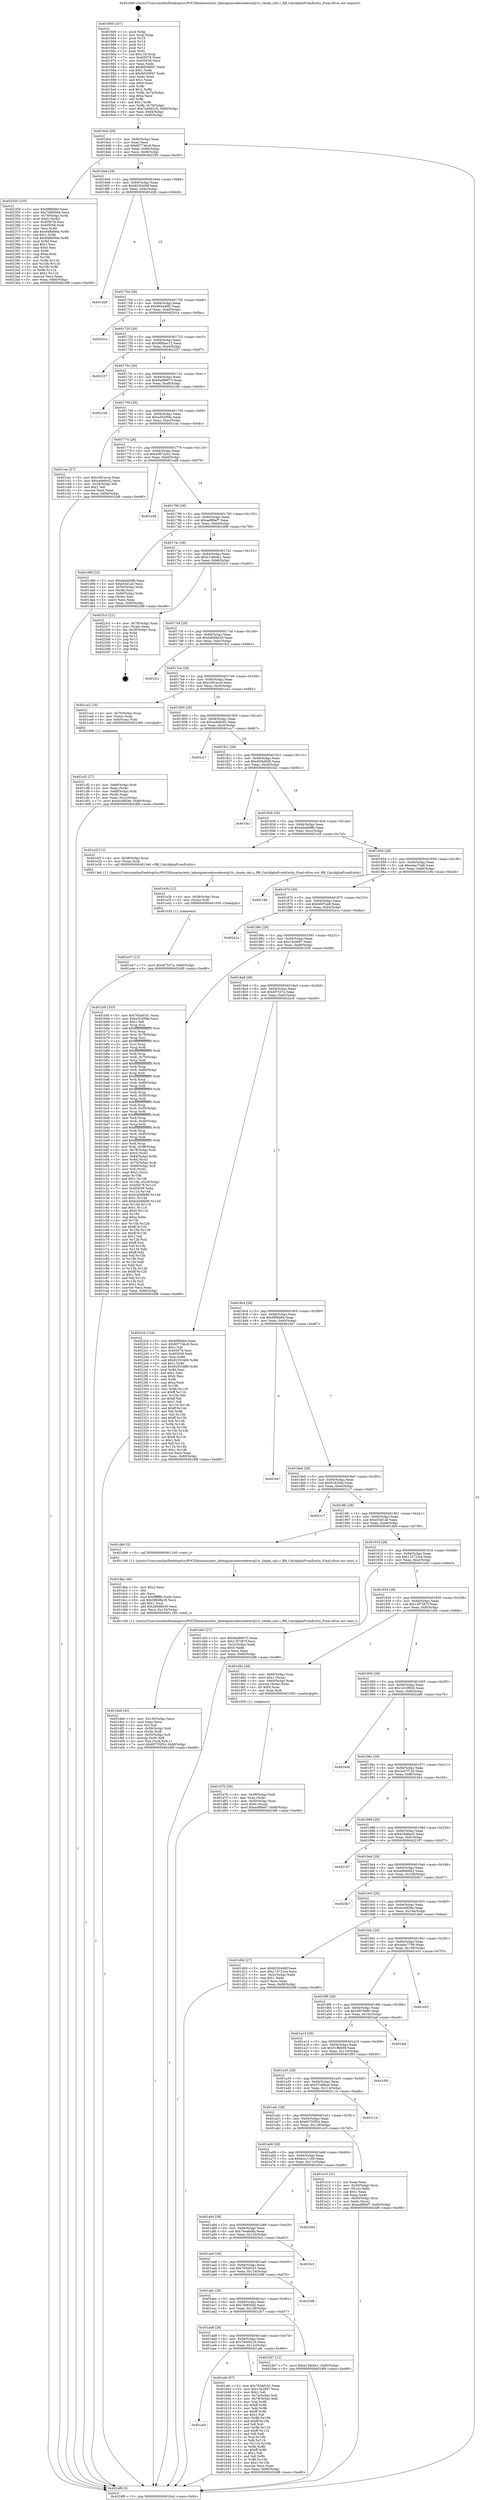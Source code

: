 digraph "0x401660" {
  label = "0x401660 (/mnt/c/Users/mathe/Desktop/tcc/POCII/binaries/extr_labenginecoderenderergl1tr_shade_calc.c_RB_CalcAlphaFromEntity_Final-ollvm.out::main(0))"
  labelloc = "t"
  node[shape=record]

  Entry [label="",width=0.3,height=0.3,shape=circle,fillcolor=black,style=filled]
  "0x4016cb" [label="{
     0x4016cb [29]\l
     | [instrs]\l
     &nbsp;&nbsp;0x4016cb \<+3\>: mov -0x80(%rbp),%eax\l
     &nbsp;&nbsp;0x4016ce \<+2\>: mov %eax,%ecx\l
     &nbsp;&nbsp;0x4016d0 \<+6\>: sub $0x90774bc8,%ecx\l
     &nbsp;&nbsp;0x4016d6 \<+6\>: mov %eax,-0x94(%rbp)\l
     &nbsp;&nbsp;0x4016dc \<+6\>: mov %ecx,-0x98(%rbp)\l
     &nbsp;&nbsp;0x4016e2 \<+6\>: je 0000000000402350 \<main+0xcf0\>\l
  }"]
  "0x402350" [label="{
     0x402350 [103]\l
     | [instrs]\l
     &nbsp;&nbsp;0x402350 \<+5\>: mov $0x6f9848d,%eax\l
     &nbsp;&nbsp;0x402355 \<+5\>: mov $0x7d9f30e6,%ecx\l
     &nbsp;&nbsp;0x40235a \<+4\>: mov -0x78(%rbp),%rdx\l
     &nbsp;&nbsp;0x40235e \<+6\>: movl $0x0,(%rdx)\l
     &nbsp;&nbsp;0x402364 \<+7\>: mov 0x405078,%esi\l
     &nbsp;&nbsp;0x40236b \<+7\>: mov 0x405058,%edi\l
     &nbsp;&nbsp;0x402372 \<+3\>: mov %esi,%r8d\l
     &nbsp;&nbsp;0x402375 \<+7\>: add $0x84fb694e,%r8d\l
     &nbsp;&nbsp;0x40237c \<+4\>: sub $0x1,%r8d\l
     &nbsp;&nbsp;0x402380 \<+7\>: sub $0x84fb694e,%r8d\l
     &nbsp;&nbsp;0x402387 \<+4\>: imul %r8d,%esi\l
     &nbsp;&nbsp;0x40238b \<+3\>: and $0x1,%esi\l
     &nbsp;&nbsp;0x40238e \<+3\>: cmp $0x0,%esi\l
     &nbsp;&nbsp;0x402391 \<+4\>: sete %r9b\l
     &nbsp;&nbsp;0x402395 \<+3\>: cmp $0xa,%edi\l
     &nbsp;&nbsp;0x402398 \<+4\>: setl %r10b\l
     &nbsp;&nbsp;0x40239c \<+3\>: mov %r9b,%r11b\l
     &nbsp;&nbsp;0x40239f \<+3\>: and %r10b,%r11b\l
     &nbsp;&nbsp;0x4023a2 \<+3\>: xor %r10b,%r9b\l
     &nbsp;&nbsp;0x4023a5 \<+3\>: or %r9b,%r11b\l
     &nbsp;&nbsp;0x4023a8 \<+4\>: test $0x1,%r11b\l
     &nbsp;&nbsp;0x4023ac \<+3\>: cmovne %ecx,%eax\l
     &nbsp;&nbsp;0x4023af \<+3\>: mov %eax,-0x80(%rbp)\l
     &nbsp;&nbsp;0x4023b2 \<+5\>: jmp 00000000004024f8 \<main+0xe98\>\l
  }"]
  "0x4016e8" [label="{
     0x4016e8 [28]\l
     | [instrs]\l
     &nbsp;&nbsp;0x4016e8 \<+5\>: jmp 00000000004016ed \<main+0x8d\>\l
     &nbsp;&nbsp;0x4016ed \<+6\>: mov -0x94(%rbp),%eax\l
     &nbsp;&nbsp;0x4016f3 \<+5\>: sub $0x923040df,%eax\l
     &nbsp;&nbsp;0x4016f8 \<+6\>: mov %eax,-0x9c(%rbp)\l
     &nbsp;&nbsp;0x4016fe \<+6\>: je 0000000000401d28 \<main+0x6c8\>\l
  }"]
  Exit [label="",width=0.3,height=0.3,shape=circle,fillcolor=black,style=filled,peripheries=2]
  "0x401d28" [label="{
     0x401d28\l
  }", style=dashed]
  "0x401704" [label="{
     0x401704 [28]\l
     | [instrs]\l
     &nbsp;&nbsp;0x401704 \<+5\>: jmp 0000000000401709 \<main+0xa9\>\l
     &nbsp;&nbsp;0x401709 \<+6\>: mov -0x94(%rbp),%eax\l
     &nbsp;&nbsp;0x40170f \<+5\>: sub $0x964448f2,%eax\l
     &nbsp;&nbsp;0x401714 \<+6\>: mov %eax,-0xa0(%rbp)\l
     &nbsp;&nbsp;0x40171a \<+6\>: je 000000000040201a \<main+0x9ba\>\l
  }"]
  "0x401e47" [label="{
     0x401e47 [12]\l
     | [instrs]\l
     &nbsp;&nbsp;0x401e47 \<+7\>: movl $0x4f7537a,-0x80(%rbp)\l
     &nbsp;&nbsp;0x401e4e \<+5\>: jmp 00000000004024f8 \<main+0xe98\>\l
  }"]
  "0x40201a" [label="{
     0x40201a\l
  }", style=dashed]
  "0x401720" [label="{
     0x401720 [28]\l
     | [instrs]\l
     &nbsp;&nbsp;0x401720 \<+5\>: jmp 0000000000401725 \<main+0xc5\>\l
     &nbsp;&nbsp;0x401725 \<+6\>: mov -0x94(%rbp),%eax\l
     &nbsp;&nbsp;0x40172b \<+5\>: sub $0x969bac12,%eax\l
     &nbsp;&nbsp;0x401730 \<+6\>: mov %eax,-0xa4(%rbp)\l
     &nbsp;&nbsp;0x401736 \<+6\>: je 0000000000402257 \<main+0xbf7\>\l
  }"]
  "0x401e3b" [label="{
     0x401e3b [12]\l
     | [instrs]\l
     &nbsp;&nbsp;0x401e3b \<+4\>: mov -0x58(%rbp),%rax\l
     &nbsp;&nbsp;0x401e3f \<+3\>: mov (%rax),%rdi\l
     &nbsp;&nbsp;0x401e42 \<+5\>: call 0000000000401030 \<free@plt\>\l
     | [calls]\l
     &nbsp;&nbsp;0x401030 \{1\} (unknown)\l
  }"]
  "0x402257" [label="{
     0x402257\l
  }", style=dashed]
  "0x40173c" [label="{
     0x40173c [28]\l
     | [instrs]\l
     &nbsp;&nbsp;0x40173c \<+5\>: jmp 0000000000401741 \<main+0xe1\>\l
     &nbsp;&nbsp;0x401741 \<+6\>: mov -0x94(%rbp),%eax\l
     &nbsp;&nbsp;0x401747 \<+5\>: sub $0x9ad98673,%eax\l
     &nbsp;&nbsp;0x40174c \<+6\>: mov %eax,-0xa8(%rbp)\l
     &nbsp;&nbsp;0x401752 \<+6\>: je 00000000004021bb \<main+0xb5b\>\l
  }"]
  "0x401de6" [label="{
     0x401de6 [42]\l
     | [instrs]\l
     &nbsp;&nbsp;0x401de6 \<+6\>: mov -0x130(%rbp),%ecx\l
     &nbsp;&nbsp;0x401dec \<+3\>: imul %eax,%ecx\l
     &nbsp;&nbsp;0x401def \<+3\>: mov %cl,%sil\l
     &nbsp;&nbsp;0x401df2 \<+4\>: mov -0x58(%rbp),%rdi\l
     &nbsp;&nbsp;0x401df6 \<+3\>: mov (%rdi),%rdi\l
     &nbsp;&nbsp;0x401df9 \<+4\>: mov -0x50(%rbp),%r8\l
     &nbsp;&nbsp;0x401dfd \<+3\>: movslq (%r8),%r8\l
     &nbsp;&nbsp;0x401e00 \<+4\>: mov %sil,(%rdi,%r8,1)\l
     &nbsp;&nbsp;0x401e04 \<+7\>: movl $0x65755f54,-0x80(%rbp)\l
     &nbsp;&nbsp;0x401e0b \<+5\>: jmp 00000000004024f8 \<main+0xe98\>\l
  }"]
  "0x4021bb" [label="{
     0x4021bb\l
  }", style=dashed]
  "0x401758" [label="{
     0x401758 [28]\l
     | [instrs]\l
     &nbsp;&nbsp;0x401758 \<+5\>: jmp 000000000040175d \<main+0xfd\>\l
     &nbsp;&nbsp;0x40175d \<+6\>: mov -0x94(%rbp),%eax\l
     &nbsp;&nbsp;0x401763 \<+5\>: sub $0xa3520fde,%eax\l
     &nbsp;&nbsp;0x401768 \<+6\>: mov %eax,-0xac(%rbp)\l
     &nbsp;&nbsp;0x40176e \<+6\>: je 0000000000401cac \<main+0x64c\>\l
  }"]
  "0x401dbe" [label="{
     0x401dbe [40]\l
     | [instrs]\l
     &nbsp;&nbsp;0x401dbe \<+5\>: mov $0x2,%ecx\l
     &nbsp;&nbsp;0x401dc3 \<+1\>: cltd\l
     &nbsp;&nbsp;0x401dc4 \<+2\>: idiv %ecx\l
     &nbsp;&nbsp;0x401dc6 \<+6\>: imul $0xfffffffe,%edx,%ecx\l
     &nbsp;&nbsp;0x401dcc \<+6\>: sub $0x289d8e39,%ecx\l
     &nbsp;&nbsp;0x401dd2 \<+3\>: add $0x1,%ecx\l
     &nbsp;&nbsp;0x401dd5 \<+6\>: add $0x289d8e39,%ecx\l
     &nbsp;&nbsp;0x401ddb \<+6\>: mov %ecx,-0x130(%rbp)\l
     &nbsp;&nbsp;0x401de1 \<+5\>: call 0000000000401160 \<next_i\>\l
     | [calls]\l
     &nbsp;&nbsp;0x401160 \{1\} (/mnt/c/Users/mathe/Desktop/tcc/POCII/binaries/extr_labenginecoderenderergl1tr_shade_calc.c_RB_CalcAlphaFromEntity_Final-ollvm.out::next_i)\l
  }"]
  "0x401cac" [label="{
     0x401cac [27]\l
     | [instrs]\l
     &nbsp;&nbsp;0x401cac \<+5\>: mov $0xc381ecce,%eax\l
     &nbsp;&nbsp;0x401cb1 \<+5\>: mov $0xca4e6cd2,%ecx\l
     &nbsp;&nbsp;0x401cb6 \<+3\>: mov -0x2d(%rbp),%dl\l
     &nbsp;&nbsp;0x401cb9 \<+3\>: test $0x1,%dl\l
     &nbsp;&nbsp;0x401cbc \<+3\>: cmovne %ecx,%eax\l
     &nbsp;&nbsp;0x401cbf \<+3\>: mov %eax,-0x80(%rbp)\l
     &nbsp;&nbsp;0x401cc2 \<+5\>: jmp 00000000004024f8 \<main+0xe98\>\l
  }"]
  "0x401774" [label="{
     0x401774 [28]\l
     | [instrs]\l
     &nbsp;&nbsp;0x401774 \<+5\>: jmp 0000000000401779 \<main+0x119\>\l
     &nbsp;&nbsp;0x401779 \<+6\>: mov -0x94(%rbp),%eax\l
     &nbsp;&nbsp;0x40177f \<+5\>: sub $0xa9972e42,%eax\l
     &nbsp;&nbsp;0x401784 \<+6\>: mov %eax,-0xb0(%rbp)\l
     &nbsp;&nbsp;0x40178a \<+6\>: je 0000000000401ed9 \<main+0x879\>\l
  }"]
  "0x401d7b" [label="{
     0x401d7b [29]\l
     | [instrs]\l
     &nbsp;&nbsp;0x401d7b \<+4\>: mov -0x58(%rbp),%rdi\l
     &nbsp;&nbsp;0x401d7f \<+3\>: mov %rax,(%rdi)\l
     &nbsp;&nbsp;0x401d82 \<+4\>: mov -0x50(%rbp),%rax\l
     &nbsp;&nbsp;0x401d86 \<+6\>: movl $0x0,(%rax)\l
     &nbsp;&nbsp;0x401d8c \<+7\>: movl $0xaaf88ef7,-0x80(%rbp)\l
     &nbsp;&nbsp;0x401d93 \<+5\>: jmp 00000000004024f8 \<main+0xe98\>\l
  }"]
  "0x401ed9" [label="{
     0x401ed9\l
  }", style=dashed]
  "0x401790" [label="{
     0x401790 [28]\l
     | [instrs]\l
     &nbsp;&nbsp;0x401790 \<+5\>: jmp 0000000000401795 \<main+0x135\>\l
     &nbsp;&nbsp;0x401795 \<+6\>: mov -0x94(%rbp),%eax\l
     &nbsp;&nbsp;0x40179b \<+5\>: sub $0xaaf88ef7,%eax\l
     &nbsp;&nbsp;0x4017a0 \<+6\>: mov %eax,-0xb4(%rbp)\l
     &nbsp;&nbsp;0x4017a6 \<+6\>: je 0000000000401d98 \<main+0x738\>\l
  }"]
  "0x401cf2" [label="{
     0x401cf2 [27]\l
     | [instrs]\l
     &nbsp;&nbsp;0x401cf2 \<+4\>: mov -0x68(%rbp),%rdi\l
     &nbsp;&nbsp;0x401cf6 \<+2\>: mov %eax,(%rdi)\l
     &nbsp;&nbsp;0x401cf8 \<+4\>: mov -0x68(%rbp),%rdi\l
     &nbsp;&nbsp;0x401cfc \<+2\>: mov (%rdi),%eax\l
     &nbsp;&nbsp;0x401cfe \<+3\>: mov %eax,-0x2c(%rbp)\l
     &nbsp;&nbsp;0x401d01 \<+7\>: movl $0x4c48f28e,-0x80(%rbp)\l
     &nbsp;&nbsp;0x401d08 \<+5\>: jmp 00000000004024f8 \<main+0xe98\>\l
  }"]
  "0x401d98" [label="{
     0x401d98 [33]\l
     | [instrs]\l
     &nbsp;&nbsp;0x401d98 \<+5\>: mov $0xdda4bdfb,%eax\l
     &nbsp;&nbsp;0x401d9d \<+5\>: mov $0xe55d1a0,%ecx\l
     &nbsp;&nbsp;0x401da2 \<+4\>: mov -0x50(%rbp),%rdx\l
     &nbsp;&nbsp;0x401da6 \<+2\>: mov (%rdx),%esi\l
     &nbsp;&nbsp;0x401da8 \<+4\>: mov -0x60(%rbp),%rdx\l
     &nbsp;&nbsp;0x401dac \<+2\>: cmp (%rdx),%esi\l
     &nbsp;&nbsp;0x401dae \<+3\>: cmovl %ecx,%eax\l
     &nbsp;&nbsp;0x401db1 \<+3\>: mov %eax,-0x80(%rbp)\l
     &nbsp;&nbsp;0x401db4 \<+5\>: jmp 00000000004024f8 \<main+0xe98\>\l
  }"]
  "0x4017ac" [label="{
     0x4017ac [28]\l
     | [instrs]\l
     &nbsp;&nbsp;0x4017ac \<+5\>: jmp 00000000004017b1 \<main+0x151\>\l
     &nbsp;&nbsp;0x4017b1 \<+6\>: mov -0x94(%rbp),%eax\l
     &nbsp;&nbsp;0x4017b7 \<+5\>: sub $0xb13bb0e1,%eax\l
     &nbsp;&nbsp;0x4017bc \<+6\>: mov %eax,-0xb8(%rbp)\l
     &nbsp;&nbsp;0x4017c2 \<+6\>: je 00000000004023c3 \<main+0xd63\>\l
  }"]
  "0x401660" [label="{
     0x401660 [107]\l
     | [instrs]\l
     &nbsp;&nbsp;0x401660 \<+1\>: push %rbp\l
     &nbsp;&nbsp;0x401661 \<+3\>: mov %rsp,%rbp\l
     &nbsp;&nbsp;0x401664 \<+2\>: push %r15\l
     &nbsp;&nbsp;0x401666 \<+2\>: push %r14\l
     &nbsp;&nbsp;0x401668 \<+2\>: push %r13\l
     &nbsp;&nbsp;0x40166a \<+2\>: push %r12\l
     &nbsp;&nbsp;0x40166c \<+1\>: push %rbx\l
     &nbsp;&nbsp;0x40166d \<+7\>: sub $0x118,%rsp\l
     &nbsp;&nbsp;0x401674 \<+7\>: mov 0x405078,%eax\l
     &nbsp;&nbsp;0x40167b \<+7\>: mov 0x405058,%ecx\l
     &nbsp;&nbsp;0x401682 \<+2\>: mov %eax,%edx\l
     &nbsp;&nbsp;0x401684 \<+6\>: add $0x9d306f47,%edx\l
     &nbsp;&nbsp;0x40168a \<+3\>: sub $0x1,%edx\l
     &nbsp;&nbsp;0x40168d \<+6\>: sub $0x9d306f47,%edx\l
     &nbsp;&nbsp;0x401693 \<+3\>: imul %edx,%eax\l
     &nbsp;&nbsp;0x401696 \<+3\>: and $0x1,%eax\l
     &nbsp;&nbsp;0x401699 \<+3\>: cmp $0x0,%eax\l
     &nbsp;&nbsp;0x40169c \<+4\>: sete %r8b\l
     &nbsp;&nbsp;0x4016a0 \<+4\>: and $0x1,%r8b\l
     &nbsp;&nbsp;0x4016a4 \<+4\>: mov %r8b,-0x7a(%rbp)\l
     &nbsp;&nbsp;0x4016a8 \<+3\>: cmp $0xa,%ecx\l
     &nbsp;&nbsp;0x4016ab \<+4\>: setl %r8b\l
     &nbsp;&nbsp;0x4016af \<+4\>: and $0x1,%r8b\l
     &nbsp;&nbsp;0x4016b3 \<+4\>: mov %r8b,-0x79(%rbp)\l
     &nbsp;&nbsp;0x4016b7 \<+7\>: movl $0x7e40d216,-0x80(%rbp)\l
     &nbsp;&nbsp;0x4016be \<+6\>: mov %edi,-0x84(%rbp)\l
     &nbsp;&nbsp;0x4016c4 \<+7\>: mov %rsi,-0x90(%rbp)\l
  }"]
  "0x4023c3" [label="{
     0x4023c3 [21]\l
     | [instrs]\l
     &nbsp;&nbsp;0x4023c3 \<+4\>: mov -0x78(%rbp),%rax\l
     &nbsp;&nbsp;0x4023c7 \<+2\>: mov (%rax),%eax\l
     &nbsp;&nbsp;0x4023c9 \<+4\>: lea -0x28(%rbp),%rsp\l
     &nbsp;&nbsp;0x4023cd \<+1\>: pop %rbx\l
     &nbsp;&nbsp;0x4023ce \<+2\>: pop %r12\l
     &nbsp;&nbsp;0x4023d0 \<+2\>: pop %r13\l
     &nbsp;&nbsp;0x4023d2 \<+2\>: pop %r14\l
     &nbsp;&nbsp;0x4023d4 \<+2\>: pop %r15\l
     &nbsp;&nbsp;0x4023d6 \<+1\>: pop %rbp\l
     &nbsp;&nbsp;0x4023d7 \<+1\>: ret\l
  }"]
  "0x4017c8" [label="{
     0x4017c8 [28]\l
     | [instrs]\l
     &nbsp;&nbsp;0x4017c8 \<+5\>: jmp 00000000004017cd \<main+0x16d\>\l
     &nbsp;&nbsp;0x4017cd \<+6\>: mov -0x94(%rbp),%eax\l
     &nbsp;&nbsp;0x4017d3 \<+5\>: sub $0xb460b029,%eax\l
     &nbsp;&nbsp;0x4017d8 \<+6\>: mov %eax,-0xbc(%rbp)\l
     &nbsp;&nbsp;0x4017de \<+6\>: je 0000000000401fc2 \<main+0x962\>\l
  }"]
  "0x4024f8" [label="{
     0x4024f8 [5]\l
     | [instrs]\l
     &nbsp;&nbsp;0x4024f8 \<+5\>: jmp 00000000004016cb \<main+0x6b\>\l
  }"]
  "0x401fc2" [label="{
     0x401fc2\l
  }", style=dashed]
  "0x4017e4" [label="{
     0x4017e4 [28]\l
     | [instrs]\l
     &nbsp;&nbsp;0x4017e4 \<+5\>: jmp 00000000004017e9 \<main+0x189\>\l
     &nbsp;&nbsp;0x4017e9 \<+6\>: mov -0x94(%rbp),%eax\l
     &nbsp;&nbsp;0x4017ef \<+5\>: sub $0xc381ecce,%eax\l
     &nbsp;&nbsp;0x4017f4 \<+6\>: mov %eax,-0xc0(%rbp)\l
     &nbsp;&nbsp;0x4017fa \<+6\>: je 0000000000401ce2 \<main+0x682\>\l
  }"]
  "0x401af4" [label="{
     0x401af4\l
  }", style=dashed]
  "0x401ce2" [label="{
     0x401ce2 [16]\l
     | [instrs]\l
     &nbsp;&nbsp;0x401ce2 \<+4\>: mov -0x70(%rbp),%rax\l
     &nbsp;&nbsp;0x401ce6 \<+3\>: mov (%rax),%rax\l
     &nbsp;&nbsp;0x401ce9 \<+4\>: mov 0x8(%rax),%rdi\l
     &nbsp;&nbsp;0x401ced \<+5\>: call 0000000000401060 \<atoi@plt\>\l
     | [calls]\l
     &nbsp;&nbsp;0x401060 \{1\} (unknown)\l
  }"]
  "0x401800" [label="{
     0x401800 [28]\l
     | [instrs]\l
     &nbsp;&nbsp;0x401800 \<+5\>: jmp 0000000000401805 \<main+0x1a5\>\l
     &nbsp;&nbsp;0x401805 \<+6\>: mov -0x94(%rbp),%eax\l
     &nbsp;&nbsp;0x40180b \<+5\>: sub $0xca4e6cd2,%eax\l
     &nbsp;&nbsp;0x401810 \<+6\>: mov %eax,-0xc4(%rbp)\l
     &nbsp;&nbsp;0x401816 \<+6\>: je 0000000000401cc7 \<main+0x667\>\l
  }"]
  "0x401afe" [label="{
     0x401afe [97]\l
     | [instrs]\l
     &nbsp;&nbsp;0x401afe \<+5\>: mov $0x763a81b1,%eax\l
     &nbsp;&nbsp;0x401b03 \<+5\>: mov $0x13e2697,%ecx\l
     &nbsp;&nbsp;0x401b08 \<+2\>: mov $0x1,%dl\l
     &nbsp;&nbsp;0x401b0a \<+4\>: mov -0x7a(%rbp),%sil\l
     &nbsp;&nbsp;0x401b0e \<+4\>: mov -0x79(%rbp),%dil\l
     &nbsp;&nbsp;0x401b12 \<+3\>: mov %sil,%r8b\l
     &nbsp;&nbsp;0x401b15 \<+4\>: xor $0xff,%r8b\l
     &nbsp;&nbsp;0x401b19 \<+3\>: mov %dil,%r9b\l
     &nbsp;&nbsp;0x401b1c \<+4\>: xor $0xff,%r9b\l
     &nbsp;&nbsp;0x401b20 \<+3\>: xor $0x1,%dl\l
     &nbsp;&nbsp;0x401b23 \<+3\>: mov %r8b,%r10b\l
     &nbsp;&nbsp;0x401b26 \<+4\>: and $0xff,%r10b\l
     &nbsp;&nbsp;0x401b2a \<+3\>: and %dl,%sil\l
     &nbsp;&nbsp;0x401b2d \<+3\>: mov %r9b,%r11b\l
     &nbsp;&nbsp;0x401b30 \<+4\>: and $0xff,%r11b\l
     &nbsp;&nbsp;0x401b34 \<+3\>: and %dl,%dil\l
     &nbsp;&nbsp;0x401b37 \<+3\>: or %sil,%r10b\l
     &nbsp;&nbsp;0x401b3a \<+3\>: or %dil,%r11b\l
     &nbsp;&nbsp;0x401b3d \<+3\>: xor %r11b,%r10b\l
     &nbsp;&nbsp;0x401b40 \<+3\>: or %r9b,%r8b\l
     &nbsp;&nbsp;0x401b43 \<+4\>: xor $0xff,%r8b\l
     &nbsp;&nbsp;0x401b47 \<+3\>: or $0x1,%dl\l
     &nbsp;&nbsp;0x401b4a \<+3\>: and %dl,%r8b\l
     &nbsp;&nbsp;0x401b4d \<+3\>: or %r8b,%r10b\l
     &nbsp;&nbsp;0x401b50 \<+4\>: test $0x1,%r10b\l
     &nbsp;&nbsp;0x401b54 \<+3\>: cmovne %ecx,%eax\l
     &nbsp;&nbsp;0x401b57 \<+3\>: mov %eax,-0x80(%rbp)\l
     &nbsp;&nbsp;0x401b5a \<+5\>: jmp 00000000004024f8 \<main+0xe98\>\l
  }"]
  "0x401cc7" [label="{
     0x401cc7\l
  }", style=dashed]
  "0x40181c" [label="{
     0x40181c [28]\l
     | [instrs]\l
     &nbsp;&nbsp;0x40181c \<+5\>: jmp 0000000000401821 \<main+0x1c1\>\l
     &nbsp;&nbsp;0x401821 \<+6\>: mov -0x94(%rbp),%eax\l
     &nbsp;&nbsp;0x401827 \<+5\>: sub $0xd5f4d500,%eax\l
     &nbsp;&nbsp;0x40182c \<+6\>: mov %eax,-0xc8(%rbp)\l
     &nbsp;&nbsp;0x401832 \<+6\>: je 0000000000401fa1 \<main+0x941\>\l
  }"]
  "0x401ad8" [label="{
     0x401ad8 [28]\l
     | [instrs]\l
     &nbsp;&nbsp;0x401ad8 \<+5\>: jmp 0000000000401add \<main+0x47d\>\l
     &nbsp;&nbsp;0x401add \<+6\>: mov -0x94(%rbp),%eax\l
     &nbsp;&nbsp;0x401ae3 \<+5\>: sub $0x7e40d216,%eax\l
     &nbsp;&nbsp;0x401ae8 \<+6\>: mov %eax,-0x12c(%rbp)\l
     &nbsp;&nbsp;0x401aee \<+6\>: je 0000000000401afe \<main+0x49e\>\l
  }"]
  "0x401fa1" [label="{
     0x401fa1\l
  }", style=dashed]
  "0x401838" [label="{
     0x401838 [28]\l
     | [instrs]\l
     &nbsp;&nbsp;0x401838 \<+5\>: jmp 000000000040183d \<main+0x1dd\>\l
     &nbsp;&nbsp;0x40183d \<+6\>: mov -0x94(%rbp),%eax\l
     &nbsp;&nbsp;0x401843 \<+5\>: sub $0xdda4bdfb,%eax\l
     &nbsp;&nbsp;0x401848 \<+6\>: mov %eax,-0xcc(%rbp)\l
     &nbsp;&nbsp;0x40184e \<+6\>: je 0000000000401e2f \<main+0x7cf\>\l
  }"]
  "0x4023b7" [label="{
     0x4023b7 [12]\l
     | [instrs]\l
     &nbsp;&nbsp;0x4023b7 \<+7\>: movl $0xb13bb0e1,-0x80(%rbp)\l
     &nbsp;&nbsp;0x4023be \<+5\>: jmp 00000000004024f8 \<main+0xe98\>\l
  }"]
  "0x401e2f" [label="{
     0x401e2f [12]\l
     | [instrs]\l
     &nbsp;&nbsp;0x401e2f \<+4\>: mov -0x58(%rbp),%rax\l
     &nbsp;&nbsp;0x401e33 \<+3\>: mov (%rax),%rdi\l
     &nbsp;&nbsp;0x401e36 \<+5\>: call 00000000004013e0 \<RB_CalcAlphaFromEntity\>\l
     | [calls]\l
     &nbsp;&nbsp;0x4013e0 \{1\} (/mnt/c/Users/mathe/Desktop/tcc/POCII/binaries/extr_labenginecoderenderergl1tr_shade_calc.c_RB_CalcAlphaFromEntity_Final-ollvm.out::RB_CalcAlphaFromEntity)\l
  }"]
  "0x401854" [label="{
     0x401854 [28]\l
     | [instrs]\l
     &nbsp;&nbsp;0x401854 \<+5\>: jmp 0000000000401859 \<main+0x1f9\>\l
     &nbsp;&nbsp;0x401859 \<+6\>: mov -0x94(%rbp),%eax\l
     &nbsp;&nbsp;0x40185f \<+5\>: sub $0xe4ac7b46,%eax\l
     &nbsp;&nbsp;0x401864 \<+6\>: mov %eax,-0xd0(%rbp)\l
     &nbsp;&nbsp;0x40186a \<+6\>: je 000000000040218b \<main+0xb2b\>\l
  }"]
  "0x401abc" [label="{
     0x401abc [28]\l
     | [instrs]\l
     &nbsp;&nbsp;0x401abc \<+5\>: jmp 0000000000401ac1 \<main+0x461\>\l
     &nbsp;&nbsp;0x401ac1 \<+6\>: mov -0x94(%rbp),%eax\l
     &nbsp;&nbsp;0x401ac7 \<+5\>: sub $0x7d9f30e6,%eax\l
     &nbsp;&nbsp;0x401acc \<+6\>: mov %eax,-0x128(%rbp)\l
     &nbsp;&nbsp;0x401ad2 \<+6\>: je 00000000004023b7 \<main+0xd57\>\l
  }"]
  "0x40218b" [label="{
     0x40218b\l
  }", style=dashed]
  "0x401870" [label="{
     0x401870 [28]\l
     | [instrs]\l
     &nbsp;&nbsp;0x401870 \<+5\>: jmp 0000000000401875 \<main+0x215\>\l
     &nbsp;&nbsp;0x401875 \<+6\>: mov -0x94(%rbp),%eax\l
     &nbsp;&nbsp;0x40187b \<+5\>: sub $0xfd0f7ca9,%eax\l
     &nbsp;&nbsp;0x401880 \<+6\>: mov %eax,-0xd4(%rbp)\l
     &nbsp;&nbsp;0x401886 \<+6\>: je 000000000040241a \<main+0xdba\>\l
  }"]
  "0x4023d8" [label="{
     0x4023d8\l
  }", style=dashed]
  "0x40241a" [label="{
     0x40241a\l
  }", style=dashed]
  "0x40188c" [label="{
     0x40188c [28]\l
     | [instrs]\l
     &nbsp;&nbsp;0x40188c \<+5\>: jmp 0000000000401891 \<main+0x231\>\l
     &nbsp;&nbsp;0x401891 \<+6\>: mov -0x94(%rbp),%eax\l
     &nbsp;&nbsp;0x401897 \<+5\>: sub $0x13e2697,%eax\l
     &nbsp;&nbsp;0x40189c \<+6\>: mov %eax,-0xd8(%rbp)\l
     &nbsp;&nbsp;0x4018a2 \<+6\>: je 0000000000401b5f \<main+0x4ff\>\l
  }"]
  "0x401aa0" [label="{
     0x401aa0 [28]\l
     | [instrs]\l
     &nbsp;&nbsp;0x401aa0 \<+5\>: jmp 0000000000401aa5 \<main+0x445\>\l
     &nbsp;&nbsp;0x401aa5 \<+6\>: mov -0x94(%rbp),%eax\l
     &nbsp;&nbsp;0x401aab \<+5\>: sub $0x763a81b1,%eax\l
     &nbsp;&nbsp;0x401ab0 \<+6\>: mov %eax,-0x124(%rbp)\l
     &nbsp;&nbsp;0x401ab6 \<+6\>: je 00000000004023d8 \<main+0xd78\>\l
  }"]
  "0x401b5f" [label="{
     0x401b5f [333]\l
     | [instrs]\l
     &nbsp;&nbsp;0x401b5f \<+5\>: mov $0x763a81b1,%eax\l
     &nbsp;&nbsp;0x401b64 \<+5\>: mov $0xa3520fde,%ecx\l
     &nbsp;&nbsp;0x401b69 \<+2\>: mov $0x1,%dl\l
     &nbsp;&nbsp;0x401b6b \<+3\>: mov %rsp,%rsi\l
     &nbsp;&nbsp;0x401b6e \<+4\>: add $0xfffffffffffffff0,%rsi\l
     &nbsp;&nbsp;0x401b72 \<+3\>: mov %rsi,%rsp\l
     &nbsp;&nbsp;0x401b75 \<+4\>: mov %rsi,-0x78(%rbp)\l
     &nbsp;&nbsp;0x401b79 \<+3\>: mov %rsp,%rsi\l
     &nbsp;&nbsp;0x401b7c \<+4\>: add $0xfffffffffffffff0,%rsi\l
     &nbsp;&nbsp;0x401b80 \<+3\>: mov %rsi,%rsp\l
     &nbsp;&nbsp;0x401b83 \<+3\>: mov %rsp,%rdi\l
     &nbsp;&nbsp;0x401b86 \<+4\>: add $0xfffffffffffffff0,%rdi\l
     &nbsp;&nbsp;0x401b8a \<+3\>: mov %rdi,%rsp\l
     &nbsp;&nbsp;0x401b8d \<+4\>: mov %rdi,-0x70(%rbp)\l
     &nbsp;&nbsp;0x401b91 \<+3\>: mov %rsp,%rdi\l
     &nbsp;&nbsp;0x401b94 \<+4\>: add $0xfffffffffffffff0,%rdi\l
     &nbsp;&nbsp;0x401b98 \<+3\>: mov %rdi,%rsp\l
     &nbsp;&nbsp;0x401b9b \<+4\>: mov %rdi,-0x68(%rbp)\l
     &nbsp;&nbsp;0x401b9f \<+3\>: mov %rsp,%rdi\l
     &nbsp;&nbsp;0x401ba2 \<+4\>: add $0xfffffffffffffff0,%rdi\l
     &nbsp;&nbsp;0x401ba6 \<+3\>: mov %rdi,%rsp\l
     &nbsp;&nbsp;0x401ba9 \<+4\>: mov %rdi,-0x60(%rbp)\l
     &nbsp;&nbsp;0x401bad \<+3\>: mov %rsp,%rdi\l
     &nbsp;&nbsp;0x401bb0 \<+4\>: add $0xfffffffffffffff0,%rdi\l
     &nbsp;&nbsp;0x401bb4 \<+3\>: mov %rdi,%rsp\l
     &nbsp;&nbsp;0x401bb7 \<+4\>: mov %rdi,-0x58(%rbp)\l
     &nbsp;&nbsp;0x401bbb \<+3\>: mov %rsp,%rdi\l
     &nbsp;&nbsp;0x401bbe \<+4\>: add $0xfffffffffffffff0,%rdi\l
     &nbsp;&nbsp;0x401bc2 \<+3\>: mov %rdi,%rsp\l
     &nbsp;&nbsp;0x401bc5 \<+4\>: mov %rdi,-0x50(%rbp)\l
     &nbsp;&nbsp;0x401bc9 \<+3\>: mov %rsp,%rdi\l
     &nbsp;&nbsp;0x401bcc \<+4\>: add $0xfffffffffffffff0,%rdi\l
     &nbsp;&nbsp;0x401bd0 \<+3\>: mov %rdi,%rsp\l
     &nbsp;&nbsp;0x401bd3 \<+4\>: mov %rdi,-0x48(%rbp)\l
     &nbsp;&nbsp;0x401bd7 \<+3\>: mov %rsp,%rdi\l
     &nbsp;&nbsp;0x401bda \<+4\>: add $0xfffffffffffffff0,%rdi\l
     &nbsp;&nbsp;0x401bde \<+3\>: mov %rdi,%rsp\l
     &nbsp;&nbsp;0x401be1 \<+4\>: mov %rdi,-0x40(%rbp)\l
     &nbsp;&nbsp;0x401be5 \<+3\>: mov %rsp,%rdi\l
     &nbsp;&nbsp;0x401be8 \<+4\>: add $0xfffffffffffffff0,%rdi\l
     &nbsp;&nbsp;0x401bec \<+3\>: mov %rdi,%rsp\l
     &nbsp;&nbsp;0x401bef \<+4\>: mov %rdi,-0x38(%rbp)\l
     &nbsp;&nbsp;0x401bf3 \<+4\>: mov -0x78(%rbp),%rdi\l
     &nbsp;&nbsp;0x401bf7 \<+6\>: movl $0x0,(%rdi)\l
     &nbsp;&nbsp;0x401bfd \<+7\>: mov -0x84(%rbp),%r8d\l
     &nbsp;&nbsp;0x401c04 \<+3\>: mov %r8d,(%rsi)\l
     &nbsp;&nbsp;0x401c07 \<+4\>: mov -0x70(%rbp),%rdi\l
     &nbsp;&nbsp;0x401c0b \<+7\>: mov -0x90(%rbp),%r9\l
     &nbsp;&nbsp;0x401c12 \<+3\>: mov %r9,(%rdi)\l
     &nbsp;&nbsp;0x401c15 \<+3\>: cmpl $0x2,(%rsi)\l
     &nbsp;&nbsp;0x401c18 \<+4\>: setne %r10b\l
     &nbsp;&nbsp;0x401c1c \<+4\>: and $0x1,%r10b\l
     &nbsp;&nbsp;0x401c20 \<+4\>: mov %r10b,-0x2d(%rbp)\l
     &nbsp;&nbsp;0x401c24 \<+8\>: mov 0x405078,%r11d\l
     &nbsp;&nbsp;0x401c2c \<+7\>: mov 0x405058,%ebx\l
     &nbsp;&nbsp;0x401c33 \<+3\>: mov %r11d,%r14d\l
     &nbsp;&nbsp;0x401c36 \<+7\>: sub $0xb2d48b96,%r14d\l
     &nbsp;&nbsp;0x401c3d \<+4\>: sub $0x1,%r14d\l
     &nbsp;&nbsp;0x401c41 \<+7\>: add $0xb2d48b96,%r14d\l
     &nbsp;&nbsp;0x401c48 \<+4\>: imul %r14d,%r11d\l
     &nbsp;&nbsp;0x401c4c \<+4\>: and $0x1,%r11d\l
     &nbsp;&nbsp;0x401c50 \<+4\>: cmp $0x0,%r11d\l
     &nbsp;&nbsp;0x401c54 \<+4\>: sete %r10b\l
     &nbsp;&nbsp;0x401c58 \<+3\>: cmp $0xa,%ebx\l
     &nbsp;&nbsp;0x401c5b \<+4\>: setl %r15b\l
     &nbsp;&nbsp;0x401c5f \<+3\>: mov %r10b,%r12b\l
     &nbsp;&nbsp;0x401c62 \<+4\>: xor $0xff,%r12b\l
     &nbsp;&nbsp;0x401c66 \<+3\>: mov %r15b,%r13b\l
     &nbsp;&nbsp;0x401c69 \<+4\>: xor $0xff,%r13b\l
     &nbsp;&nbsp;0x401c6d \<+3\>: xor $0x1,%dl\l
     &nbsp;&nbsp;0x401c70 \<+3\>: mov %r12b,%sil\l
     &nbsp;&nbsp;0x401c73 \<+4\>: and $0xff,%sil\l
     &nbsp;&nbsp;0x401c77 \<+3\>: and %dl,%r10b\l
     &nbsp;&nbsp;0x401c7a \<+3\>: mov %r13b,%dil\l
     &nbsp;&nbsp;0x401c7d \<+4\>: and $0xff,%dil\l
     &nbsp;&nbsp;0x401c81 \<+3\>: and %dl,%r15b\l
     &nbsp;&nbsp;0x401c84 \<+3\>: or %r10b,%sil\l
     &nbsp;&nbsp;0x401c87 \<+3\>: or %r15b,%dil\l
     &nbsp;&nbsp;0x401c8a \<+3\>: xor %dil,%sil\l
     &nbsp;&nbsp;0x401c8d \<+3\>: or %r13b,%r12b\l
     &nbsp;&nbsp;0x401c90 \<+4\>: xor $0xff,%r12b\l
     &nbsp;&nbsp;0x401c94 \<+3\>: or $0x1,%dl\l
     &nbsp;&nbsp;0x401c97 \<+3\>: and %dl,%r12b\l
     &nbsp;&nbsp;0x401c9a \<+3\>: or %r12b,%sil\l
     &nbsp;&nbsp;0x401c9d \<+4\>: test $0x1,%sil\l
     &nbsp;&nbsp;0x401ca1 \<+3\>: cmovne %ecx,%eax\l
     &nbsp;&nbsp;0x401ca4 \<+3\>: mov %eax,-0x80(%rbp)\l
     &nbsp;&nbsp;0x401ca7 \<+5\>: jmp 00000000004024f8 \<main+0xe98\>\l
  }"]
  "0x4018a8" [label="{
     0x4018a8 [28]\l
     | [instrs]\l
     &nbsp;&nbsp;0x4018a8 \<+5\>: jmp 00000000004018ad \<main+0x24d\>\l
     &nbsp;&nbsp;0x4018ad \<+6\>: mov -0x94(%rbp),%eax\l
     &nbsp;&nbsp;0x4018b3 \<+5\>: sub $0x4f7537a,%eax\l
     &nbsp;&nbsp;0x4018b8 \<+6\>: mov %eax,-0xdc(%rbp)\l
     &nbsp;&nbsp;0x4018be \<+6\>: je 00000000004022c0 \<main+0xc60\>\l
  }"]
  "0x4020c3" [label="{
     0x4020c3\l
  }", style=dashed]
  "0x4022c0" [label="{
     0x4022c0 [144]\l
     | [instrs]\l
     &nbsp;&nbsp;0x4022c0 \<+5\>: mov $0x6f9848d,%eax\l
     &nbsp;&nbsp;0x4022c5 \<+5\>: mov $0x90774bc8,%ecx\l
     &nbsp;&nbsp;0x4022ca \<+2\>: mov $0x1,%dl\l
     &nbsp;&nbsp;0x4022cc \<+7\>: mov 0x405078,%esi\l
     &nbsp;&nbsp;0x4022d3 \<+7\>: mov 0x405058,%edi\l
     &nbsp;&nbsp;0x4022da \<+3\>: mov %esi,%r8d\l
     &nbsp;&nbsp;0x4022dd \<+7\>: add $0x92353480,%r8d\l
     &nbsp;&nbsp;0x4022e4 \<+4\>: sub $0x1,%r8d\l
     &nbsp;&nbsp;0x4022e8 \<+7\>: sub $0x92353480,%r8d\l
     &nbsp;&nbsp;0x4022ef \<+4\>: imul %r8d,%esi\l
     &nbsp;&nbsp;0x4022f3 \<+3\>: and $0x1,%esi\l
     &nbsp;&nbsp;0x4022f6 \<+3\>: cmp $0x0,%esi\l
     &nbsp;&nbsp;0x4022f9 \<+4\>: sete %r9b\l
     &nbsp;&nbsp;0x4022fd \<+3\>: cmp $0xa,%edi\l
     &nbsp;&nbsp;0x402300 \<+4\>: setl %r10b\l
     &nbsp;&nbsp;0x402304 \<+3\>: mov %r9b,%r11b\l
     &nbsp;&nbsp;0x402307 \<+4\>: xor $0xff,%r11b\l
     &nbsp;&nbsp;0x40230b \<+3\>: mov %r10b,%bl\l
     &nbsp;&nbsp;0x40230e \<+3\>: xor $0xff,%bl\l
     &nbsp;&nbsp;0x402311 \<+3\>: xor $0x1,%dl\l
     &nbsp;&nbsp;0x402314 \<+3\>: mov %r11b,%r14b\l
     &nbsp;&nbsp;0x402317 \<+4\>: and $0xff,%r14b\l
     &nbsp;&nbsp;0x40231b \<+3\>: and %dl,%r9b\l
     &nbsp;&nbsp;0x40231e \<+3\>: mov %bl,%r15b\l
     &nbsp;&nbsp;0x402321 \<+4\>: and $0xff,%r15b\l
     &nbsp;&nbsp;0x402325 \<+3\>: and %dl,%r10b\l
     &nbsp;&nbsp;0x402328 \<+3\>: or %r9b,%r14b\l
     &nbsp;&nbsp;0x40232b \<+3\>: or %r10b,%r15b\l
     &nbsp;&nbsp;0x40232e \<+3\>: xor %r15b,%r14b\l
     &nbsp;&nbsp;0x402331 \<+3\>: or %bl,%r11b\l
     &nbsp;&nbsp;0x402334 \<+4\>: xor $0xff,%r11b\l
     &nbsp;&nbsp;0x402338 \<+3\>: or $0x1,%dl\l
     &nbsp;&nbsp;0x40233b \<+3\>: and %dl,%r11b\l
     &nbsp;&nbsp;0x40233e \<+3\>: or %r11b,%r14b\l
     &nbsp;&nbsp;0x402341 \<+4\>: test $0x1,%r14b\l
     &nbsp;&nbsp;0x402345 \<+3\>: cmovne %ecx,%eax\l
     &nbsp;&nbsp;0x402348 \<+3\>: mov %eax,-0x80(%rbp)\l
     &nbsp;&nbsp;0x40234b \<+5\>: jmp 00000000004024f8 \<main+0xe98\>\l
  }"]
  "0x4018c4" [label="{
     0x4018c4 [28]\l
     | [instrs]\l
     &nbsp;&nbsp;0x4018c4 \<+5\>: jmp 00000000004018c9 \<main+0x269\>\l
     &nbsp;&nbsp;0x4018c9 \<+6\>: mov -0x94(%rbp),%eax\l
     &nbsp;&nbsp;0x4018cf \<+5\>: sub $0x6f9848d,%eax\l
     &nbsp;&nbsp;0x4018d4 \<+6\>: mov %eax,-0xe0(%rbp)\l
     &nbsp;&nbsp;0x4018da \<+6\>: je 00000000004024e7 \<main+0xe87\>\l
  }"]
  "0x401a84" [label="{
     0x401a84 [28]\l
     | [instrs]\l
     &nbsp;&nbsp;0x401a84 \<+5\>: jmp 0000000000401a89 \<main+0x429\>\l
     &nbsp;&nbsp;0x401a89 \<+6\>: mov -0x94(%rbp),%eax\l
     &nbsp;&nbsp;0x401a8f \<+5\>: sub $0x74ea6d8a,%eax\l
     &nbsp;&nbsp;0x401a94 \<+6\>: mov %eax,-0x120(%rbp)\l
     &nbsp;&nbsp;0x401a9a \<+6\>: je 00000000004020c3 \<main+0xa63\>\l
  }"]
  "0x4024e7" [label="{
     0x4024e7\l
  }", style=dashed]
  "0x4018e0" [label="{
     0x4018e0 [28]\l
     | [instrs]\l
     &nbsp;&nbsp;0x4018e0 \<+5\>: jmp 00000000004018e5 \<main+0x285\>\l
     &nbsp;&nbsp;0x4018e5 \<+6\>: mov -0x94(%rbp),%eax\l
     &nbsp;&nbsp;0x4018eb \<+5\>: sub $0x919326e,%eax\l
     &nbsp;&nbsp;0x4018f0 \<+6\>: mov %eax,-0xe4(%rbp)\l
     &nbsp;&nbsp;0x4018f6 \<+6\>: je 00000000004021c7 \<main+0xb67\>\l
  }"]
  "0x402454" [label="{
     0x402454\l
  }", style=dashed]
  "0x4021c7" [label="{
     0x4021c7\l
  }", style=dashed]
  "0x4018fc" [label="{
     0x4018fc [28]\l
     | [instrs]\l
     &nbsp;&nbsp;0x4018fc \<+5\>: jmp 0000000000401901 \<main+0x2a1\>\l
     &nbsp;&nbsp;0x401901 \<+6\>: mov -0x94(%rbp),%eax\l
     &nbsp;&nbsp;0x401907 \<+5\>: sub $0xe55d1a0,%eax\l
     &nbsp;&nbsp;0x40190c \<+6\>: mov %eax,-0xe8(%rbp)\l
     &nbsp;&nbsp;0x401912 \<+6\>: je 0000000000401db9 \<main+0x759\>\l
  }"]
  "0x401a68" [label="{
     0x401a68 [28]\l
     | [instrs]\l
     &nbsp;&nbsp;0x401a68 \<+5\>: jmp 0000000000401a6d \<main+0x40d\>\l
     &nbsp;&nbsp;0x401a6d \<+6\>: mov -0x94(%rbp),%eax\l
     &nbsp;&nbsp;0x401a73 \<+5\>: sub $0x6ccc1160,%eax\l
     &nbsp;&nbsp;0x401a78 \<+6\>: mov %eax,-0x11c(%rbp)\l
     &nbsp;&nbsp;0x401a7e \<+6\>: je 0000000000402454 \<main+0xdf4\>\l
  }"]
  "0x401db9" [label="{
     0x401db9 [5]\l
     | [instrs]\l
     &nbsp;&nbsp;0x401db9 \<+5\>: call 0000000000401160 \<next_i\>\l
     | [calls]\l
     &nbsp;&nbsp;0x401160 \{1\} (/mnt/c/Users/mathe/Desktop/tcc/POCII/binaries/extr_labenginecoderenderergl1tr_shade_calc.c_RB_CalcAlphaFromEntity_Final-ollvm.out::next_i)\l
  }"]
  "0x401918" [label="{
     0x401918 [28]\l
     | [instrs]\l
     &nbsp;&nbsp;0x401918 \<+5\>: jmp 000000000040191d \<main+0x2bd\>\l
     &nbsp;&nbsp;0x40191d \<+6\>: mov -0x94(%rbp),%eax\l
     &nbsp;&nbsp;0x401923 \<+5\>: sub $0x115723ca,%eax\l
     &nbsp;&nbsp;0x401928 \<+6\>: mov %eax,-0xec(%rbp)\l
     &nbsp;&nbsp;0x40192e \<+6\>: je 0000000000401d43 \<main+0x6e3\>\l
  }"]
  "0x401e10" [label="{
     0x401e10 [31]\l
     | [instrs]\l
     &nbsp;&nbsp;0x401e10 \<+2\>: xor %eax,%eax\l
     &nbsp;&nbsp;0x401e12 \<+4\>: mov -0x50(%rbp),%rcx\l
     &nbsp;&nbsp;0x401e16 \<+2\>: mov (%rcx),%edx\l
     &nbsp;&nbsp;0x401e18 \<+3\>: sub $0x1,%eax\l
     &nbsp;&nbsp;0x401e1b \<+2\>: sub %eax,%edx\l
     &nbsp;&nbsp;0x401e1d \<+4\>: mov -0x50(%rbp),%rcx\l
     &nbsp;&nbsp;0x401e21 \<+2\>: mov %edx,(%rcx)\l
     &nbsp;&nbsp;0x401e23 \<+7\>: movl $0xaaf88ef7,-0x80(%rbp)\l
     &nbsp;&nbsp;0x401e2a \<+5\>: jmp 00000000004024f8 \<main+0xe98\>\l
  }"]
  "0x401d43" [label="{
     0x401d43 [27]\l
     | [instrs]\l
     &nbsp;&nbsp;0x401d43 \<+5\>: mov $0x9ad98673,%eax\l
     &nbsp;&nbsp;0x401d48 \<+5\>: mov $0x13f7387f,%ecx\l
     &nbsp;&nbsp;0x401d4d \<+3\>: mov -0x2c(%rbp),%edx\l
     &nbsp;&nbsp;0x401d50 \<+3\>: cmp $0x0,%edx\l
     &nbsp;&nbsp;0x401d53 \<+3\>: cmove %ecx,%eax\l
     &nbsp;&nbsp;0x401d56 \<+3\>: mov %eax,-0x80(%rbp)\l
     &nbsp;&nbsp;0x401d59 \<+5\>: jmp 00000000004024f8 \<main+0xe98\>\l
  }"]
  "0x401934" [label="{
     0x401934 [28]\l
     | [instrs]\l
     &nbsp;&nbsp;0x401934 \<+5\>: jmp 0000000000401939 \<main+0x2d9\>\l
     &nbsp;&nbsp;0x401939 \<+6\>: mov -0x94(%rbp),%eax\l
     &nbsp;&nbsp;0x40193f \<+5\>: sub $0x13f7387f,%eax\l
     &nbsp;&nbsp;0x401944 \<+6\>: mov %eax,-0xf0(%rbp)\l
     &nbsp;&nbsp;0x40194a \<+6\>: je 0000000000401d5e \<main+0x6fe\>\l
  }"]
  "0x401a4c" [label="{
     0x401a4c [28]\l
     | [instrs]\l
     &nbsp;&nbsp;0x401a4c \<+5\>: jmp 0000000000401a51 \<main+0x3f1\>\l
     &nbsp;&nbsp;0x401a51 \<+6\>: mov -0x94(%rbp),%eax\l
     &nbsp;&nbsp;0x401a57 \<+5\>: sub $0x65755f54,%eax\l
     &nbsp;&nbsp;0x401a5c \<+6\>: mov %eax,-0x118(%rbp)\l
     &nbsp;&nbsp;0x401a62 \<+6\>: je 0000000000401e10 \<main+0x7b0\>\l
  }"]
  "0x401d5e" [label="{
     0x401d5e [29]\l
     | [instrs]\l
     &nbsp;&nbsp;0x401d5e \<+4\>: mov -0x60(%rbp),%rax\l
     &nbsp;&nbsp;0x401d62 \<+6\>: movl $0x1,(%rax)\l
     &nbsp;&nbsp;0x401d68 \<+4\>: mov -0x60(%rbp),%rax\l
     &nbsp;&nbsp;0x401d6c \<+3\>: movslq (%rax),%rax\l
     &nbsp;&nbsp;0x401d6f \<+4\>: shl $0x0,%rax\l
     &nbsp;&nbsp;0x401d73 \<+3\>: mov %rax,%rdi\l
     &nbsp;&nbsp;0x401d76 \<+5\>: call 0000000000401050 \<malloc@plt\>\l
     | [calls]\l
     &nbsp;&nbsp;0x401050 \{1\} (unknown)\l
  }"]
  "0x401950" [label="{
     0x401950 [28]\l
     | [instrs]\l
     &nbsp;&nbsp;0x401950 \<+5\>: jmp 0000000000401955 \<main+0x2f5\>\l
     &nbsp;&nbsp;0x401955 \<+6\>: mov -0x94(%rbp),%eax\l
     &nbsp;&nbsp;0x40195b \<+5\>: sub $0x1d10f926,%eax\l
     &nbsp;&nbsp;0x401960 \<+6\>: mov %eax,-0xf4(%rbp)\l
     &nbsp;&nbsp;0x401966 \<+6\>: je 00000000004024d6 \<main+0xe76\>\l
  }"]
  "0x40211b" [label="{
     0x40211b\l
  }", style=dashed]
  "0x4024d6" [label="{
     0x4024d6\l
  }", style=dashed]
  "0x40196c" [label="{
     0x40196c [28]\l
     | [instrs]\l
     &nbsp;&nbsp;0x40196c \<+5\>: jmp 0000000000401971 \<main+0x311\>\l
     &nbsp;&nbsp;0x401971 \<+6\>: mov -0x94(%rbp),%eax\l
     &nbsp;&nbsp;0x401977 \<+5\>: sub $0x2a47f728,%eax\l
     &nbsp;&nbsp;0x40197c \<+6\>: mov %eax,-0xf8(%rbp)\l
     &nbsp;&nbsp;0x401982 \<+6\>: je 00000000004022b4 \<main+0xc54\>\l
  }"]
  "0x401a30" [label="{
     0x401a30 [28]\l
     | [instrs]\l
     &nbsp;&nbsp;0x401a30 \<+5\>: jmp 0000000000401a35 \<main+0x3d5\>\l
     &nbsp;&nbsp;0x401a35 \<+6\>: mov -0x94(%rbp),%eax\l
     &nbsp;&nbsp;0x401a3b \<+5\>: sub $0x57c8fead,%eax\l
     &nbsp;&nbsp;0x401a40 \<+6\>: mov %eax,-0x114(%rbp)\l
     &nbsp;&nbsp;0x401a46 \<+6\>: je 000000000040211b \<main+0xabb\>\l
  }"]
  "0x4022b4" [label="{
     0x4022b4\l
  }", style=dashed]
  "0x401988" [label="{
     0x401988 [28]\l
     | [instrs]\l
     &nbsp;&nbsp;0x401988 \<+5\>: jmp 000000000040198d \<main+0x32d\>\l
     &nbsp;&nbsp;0x40198d \<+6\>: mov -0x94(%rbp),%eax\l
     &nbsp;&nbsp;0x401993 \<+5\>: sub $0x434d6ac5,%eax\l
     &nbsp;&nbsp;0x401998 \<+6\>: mov %eax,-0xfc(%rbp)\l
     &nbsp;&nbsp;0x40199e \<+6\>: je 0000000000402197 \<main+0xb37\>\l
  }"]
  "0x401f95" [label="{
     0x401f95\l
  }", style=dashed]
  "0x402197" [label="{
     0x402197\l
  }", style=dashed]
  "0x4019a4" [label="{
     0x4019a4 [28]\l
     | [instrs]\l
     &nbsp;&nbsp;0x4019a4 \<+5\>: jmp 00000000004019a9 \<main+0x349\>\l
     &nbsp;&nbsp;0x4019a9 \<+6\>: mov -0x94(%rbp),%eax\l
     &nbsp;&nbsp;0x4019af \<+5\>: sub $0x4689d0b2,%eax\l
     &nbsp;&nbsp;0x4019b4 \<+6\>: mov %eax,-0x100(%rbp)\l
     &nbsp;&nbsp;0x4019ba \<+6\>: je 00000000004020b7 \<main+0xa57\>\l
  }"]
  "0x401a14" [label="{
     0x401a14 [28]\l
     | [instrs]\l
     &nbsp;&nbsp;0x401a14 \<+5\>: jmp 0000000000401a19 \<main+0x3b9\>\l
     &nbsp;&nbsp;0x401a19 \<+6\>: mov -0x94(%rbp),%eax\l
     &nbsp;&nbsp;0x401a1f \<+5\>: sub $0x51ffe699,%eax\l
     &nbsp;&nbsp;0x401a24 \<+6\>: mov %eax,-0x110(%rbp)\l
     &nbsp;&nbsp;0x401a2a \<+6\>: je 0000000000401f95 \<main+0x935\>\l
  }"]
  "0x4020b7" [label="{
     0x4020b7\l
  }", style=dashed]
  "0x4019c0" [label="{
     0x4019c0 [28]\l
     | [instrs]\l
     &nbsp;&nbsp;0x4019c0 \<+5\>: jmp 00000000004019c5 \<main+0x365\>\l
     &nbsp;&nbsp;0x4019c5 \<+6\>: mov -0x94(%rbp),%eax\l
     &nbsp;&nbsp;0x4019cb \<+5\>: sub $0x4c48f28e,%eax\l
     &nbsp;&nbsp;0x4019d0 \<+6\>: mov %eax,-0x104(%rbp)\l
     &nbsp;&nbsp;0x4019d6 \<+6\>: je 0000000000401d0d \<main+0x6ad\>\l
  }"]
  "0x4024af" [label="{
     0x4024af\l
  }", style=dashed]
  "0x401d0d" [label="{
     0x401d0d [27]\l
     | [instrs]\l
     &nbsp;&nbsp;0x401d0d \<+5\>: mov $0x923040df,%eax\l
     &nbsp;&nbsp;0x401d12 \<+5\>: mov $0x115723ca,%ecx\l
     &nbsp;&nbsp;0x401d17 \<+3\>: mov -0x2c(%rbp),%edx\l
     &nbsp;&nbsp;0x401d1a \<+3\>: cmp $0x1,%edx\l
     &nbsp;&nbsp;0x401d1d \<+3\>: cmovl %ecx,%eax\l
     &nbsp;&nbsp;0x401d20 \<+3\>: mov %eax,-0x80(%rbp)\l
     &nbsp;&nbsp;0x401d23 \<+5\>: jmp 00000000004024f8 \<main+0xe98\>\l
  }"]
  "0x4019dc" [label="{
     0x4019dc [28]\l
     | [instrs]\l
     &nbsp;&nbsp;0x4019dc \<+5\>: jmp 00000000004019e1 \<main+0x381\>\l
     &nbsp;&nbsp;0x4019e1 \<+6\>: mov -0x94(%rbp),%eax\l
     &nbsp;&nbsp;0x4019e7 \<+5\>: sub $0x4e4c7799,%eax\l
     &nbsp;&nbsp;0x4019ec \<+6\>: mov %eax,-0x108(%rbp)\l
     &nbsp;&nbsp;0x4019f2 \<+6\>: je 0000000000401e53 \<main+0x7f3\>\l
  }"]
  "0x4019f8" [label="{
     0x4019f8 [28]\l
     | [instrs]\l
     &nbsp;&nbsp;0x4019f8 \<+5\>: jmp 00000000004019fd \<main+0x39d\>\l
     &nbsp;&nbsp;0x4019fd \<+6\>: mov -0x94(%rbp),%eax\l
     &nbsp;&nbsp;0x401a03 \<+5\>: sub $0x4f07fd90,%eax\l
     &nbsp;&nbsp;0x401a08 \<+6\>: mov %eax,-0x10c(%rbp)\l
     &nbsp;&nbsp;0x401a0e \<+6\>: je 00000000004024af \<main+0xe4f\>\l
  }"]
  "0x401e53" [label="{
     0x401e53\l
  }", style=dashed]
  Entry -> "0x401660" [label=" 1"]
  "0x4016cb" -> "0x402350" [label=" 1"]
  "0x4016cb" -> "0x4016e8" [label=" 15"]
  "0x4023c3" -> Exit [label=" 1"]
  "0x4016e8" -> "0x401d28" [label=" 0"]
  "0x4016e8" -> "0x401704" [label=" 15"]
  "0x4023b7" -> "0x4024f8" [label=" 1"]
  "0x401704" -> "0x40201a" [label=" 0"]
  "0x401704" -> "0x401720" [label=" 15"]
  "0x402350" -> "0x4024f8" [label=" 1"]
  "0x401720" -> "0x402257" [label=" 0"]
  "0x401720" -> "0x40173c" [label=" 15"]
  "0x4022c0" -> "0x4024f8" [label=" 1"]
  "0x40173c" -> "0x4021bb" [label=" 0"]
  "0x40173c" -> "0x401758" [label=" 15"]
  "0x401e47" -> "0x4024f8" [label=" 1"]
  "0x401758" -> "0x401cac" [label=" 1"]
  "0x401758" -> "0x401774" [label=" 14"]
  "0x401e3b" -> "0x401e47" [label=" 1"]
  "0x401774" -> "0x401ed9" [label=" 0"]
  "0x401774" -> "0x401790" [label=" 14"]
  "0x401e2f" -> "0x401e3b" [label=" 1"]
  "0x401790" -> "0x401d98" [label=" 2"]
  "0x401790" -> "0x4017ac" [label=" 12"]
  "0x401e10" -> "0x4024f8" [label=" 1"]
  "0x4017ac" -> "0x4023c3" [label=" 1"]
  "0x4017ac" -> "0x4017c8" [label=" 11"]
  "0x401dbe" -> "0x401de6" [label=" 1"]
  "0x4017c8" -> "0x401fc2" [label=" 0"]
  "0x4017c8" -> "0x4017e4" [label=" 11"]
  "0x401db9" -> "0x401dbe" [label=" 1"]
  "0x4017e4" -> "0x401ce2" [label=" 1"]
  "0x4017e4" -> "0x401800" [label=" 10"]
  "0x401d98" -> "0x4024f8" [label=" 2"]
  "0x401800" -> "0x401cc7" [label=" 0"]
  "0x401800" -> "0x40181c" [label=" 10"]
  "0x401d7b" -> "0x4024f8" [label=" 1"]
  "0x40181c" -> "0x401fa1" [label=" 0"]
  "0x40181c" -> "0x401838" [label=" 10"]
  "0x401d43" -> "0x4024f8" [label=" 1"]
  "0x401838" -> "0x401e2f" [label=" 1"]
  "0x401838" -> "0x401854" [label=" 9"]
  "0x401d0d" -> "0x4024f8" [label=" 1"]
  "0x401854" -> "0x40218b" [label=" 0"]
  "0x401854" -> "0x401870" [label=" 9"]
  "0x401ce2" -> "0x401cf2" [label=" 1"]
  "0x401870" -> "0x40241a" [label=" 0"]
  "0x401870" -> "0x40188c" [label=" 9"]
  "0x401cac" -> "0x4024f8" [label=" 1"]
  "0x40188c" -> "0x401b5f" [label=" 1"]
  "0x40188c" -> "0x4018a8" [label=" 8"]
  "0x401de6" -> "0x4024f8" [label=" 1"]
  "0x4018a8" -> "0x4022c0" [label=" 1"]
  "0x4018a8" -> "0x4018c4" [label=" 7"]
  "0x4024f8" -> "0x4016cb" [label=" 15"]
  "0x4018c4" -> "0x4024e7" [label=" 0"]
  "0x4018c4" -> "0x4018e0" [label=" 7"]
  "0x401afe" -> "0x4024f8" [label=" 1"]
  "0x4018e0" -> "0x4021c7" [label=" 0"]
  "0x4018e0" -> "0x4018fc" [label=" 7"]
  "0x401ad8" -> "0x401af4" [label=" 0"]
  "0x4018fc" -> "0x401db9" [label=" 1"]
  "0x4018fc" -> "0x401918" [label=" 6"]
  "0x401d5e" -> "0x401d7b" [label=" 1"]
  "0x401918" -> "0x401d43" [label=" 1"]
  "0x401918" -> "0x401934" [label=" 5"]
  "0x401abc" -> "0x401ad8" [label=" 1"]
  "0x401934" -> "0x401d5e" [label=" 1"]
  "0x401934" -> "0x401950" [label=" 4"]
  "0x401cf2" -> "0x4024f8" [label=" 1"]
  "0x401950" -> "0x4024d6" [label=" 0"]
  "0x401950" -> "0x40196c" [label=" 4"]
  "0x401aa0" -> "0x401abc" [label=" 2"]
  "0x40196c" -> "0x4022b4" [label=" 0"]
  "0x40196c" -> "0x401988" [label=" 4"]
  "0x401b5f" -> "0x4024f8" [label=" 1"]
  "0x401988" -> "0x402197" [label=" 0"]
  "0x401988" -> "0x4019a4" [label=" 4"]
  "0x401a84" -> "0x401aa0" [label=" 2"]
  "0x4019a4" -> "0x4020b7" [label=" 0"]
  "0x4019a4" -> "0x4019c0" [label=" 4"]
  "0x401660" -> "0x4016cb" [label=" 1"]
  "0x4019c0" -> "0x401d0d" [label=" 1"]
  "0x4019c0" -> "0x4019dc" [label=" 3"]
  "0x401a68" -> "0x401a84" [label=" 2"]
  "0x4019dc" -> "0x401e53" [label=" 0"]
  "0x4019dc" -> "0x4019f8" [label=" 3"]
  "0x401a68" -> "0x402454" [label=" 0"]
  "0x4019f8" -> "0x4024af" [label=" 0"]
  "0x4019f8" -> "0x401a14" [label=" 3"]
  "0x401a84" -> "0x4020c3" [label=" 0"]
  "0x401a14" -> "0x401f95" [label=" 0"]
  "0x401a14" -> "0x401a30" [label=" 3"]
  "0x401aa0" -> "0x4023d8" [label=" 0"]
  "0x401a30" -> "0x40211b" [label=" 0"]
  "0x401a30" -> "0x401a4c" [label=" 3"]
  "0x401abc" -> "0x4023b7" [label=" 1"]
  "0x401a4c" -> "0x401e10" [label=" 1"]
  "0x401a4c" -> "0x401a68" [label=" 2"]
  "0x401ad8" -> "0x401afe" [label=" 1"]
}
